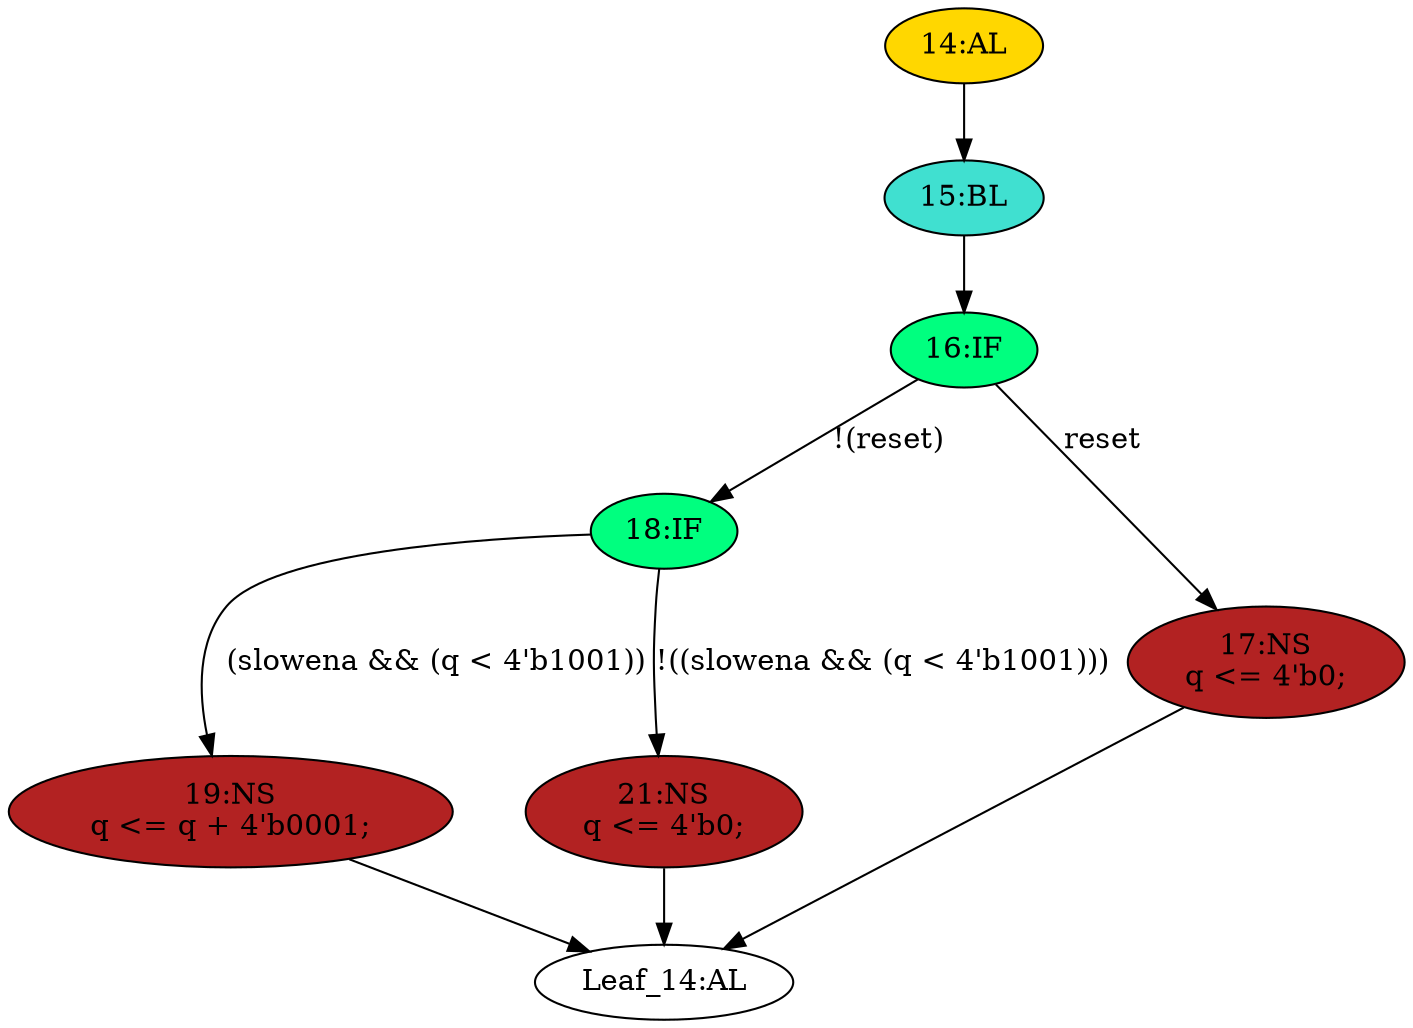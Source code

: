 strict digraph "" {
	node [label="\N"];
	"16:IF"	[ast="<pyverilog.vparser.ast.IfStatement object at 0x7ff6d22f0290>",
		fillcolor=springgreen,
		label="16:IF",
		statements="[]",
		style=filled,
		typ=IfStatement];
	"18:IF"	[ast="<pyverilog.vparser.ast.IfStatement object at 0x7ff6d22f03d0>",
		fillcolor=springgreen,
		label="18:IF",
		statements="[]",
		style=filled,
		typ=IfStatement];
	"16:IF" -> "18:IF"	[cond="['reset']",
		label="!(reset)",
		lineno=16];
	"17:NS"	[ast="<pyverilog.vparser.ast.NonblockingSubstitution object at 0x7ff6d22f08d0>",
		fillcolor=firebrick,
		label="17:NS
q <= 4'b0;",
		statements="[<pyverilog.vparser.ast.NonblockingSubstitution object at 0x7ff6d22f08d0>]",
		style=filled,
		typ=NonblockingSubstitution];
	"16:IF" -> "17:NS"	[cond="['reset']",
		label=reset,
		lineno=16];
	"15:BL"	[ast="<pyverilog.vparser.ast.Block object at 0x7ff6d22f0a50>",
		fillcolor=turquoise,
		label="15:BL",
		statements="[]",
		style=filled,
		typ=Block];
	"15:BL" -> "16:IF"	[cond="[]",
		lineno=None];
	"19:NS"	[ast="<pyverilog.vparser.ast.NonblockingSubstitution object at 0x7ff6d22f05d0>",
		fillcolor=firebrick,
		label="19:NS
q <= q + 4'b0001;",
		statements="[<pyverilog.vparser.ast.NonblockingSubstitution object at 0x7ff6d22f05d0>]",
		style=filled,
		typ=NonblockingSubstitution];
	"18:IF" -> "19:NS"	[cond="['slowena', 'q']",
		label="(slowena && (q < 4'b1001))",
		lineno=18];
	"21:NS"	[ast="<pyverilog.vparser.ast.NonblockingSubstitution object at 0x7ff6d22f0410>",
		fillcolor=firebrick,
		label="21:NS
q <= 4'b0;",
		statements="[<pyverilog.vparser.ast.NonblockingSubstitution object at 0x7ff6d22f0410>]",
		style=filled,
		typ=NonblockingSubstitution];
	"18:IF" -> "21:NS"	[cond="['slowena', 'q']",
		label="!((slowena && (q < 4'b1001)))",
		lineno=18];
	"14:AL"	[ast="<pyverilog.vparser.ast.Always object at 0x7ff6d22f0a90>",
		clk_sens=True,
		fillcolor=gold,
		label="14:AL",
		sens="['clk']",
		statements="[]",
		style=filled,
		typ=Always,
		use_var="['q', 'reset', 'slowena']"];
	"14:AL" -> "15:BL"	[cond="[]",
		lineno=None];
	"Leaf_14:AL"	[def_var="['q']",
		label="Leaf_14:AL"];
	"19:NS" -> "Leaf_14:AL"	[cond="[]",
		lineno=None];
	"17:NS" -> "Leaf_14:AL"	[cond="[]",
		lineno=None];
	"21:NS" -> "Leaf_14:AL"	[cond="[]",
		lineno=None];
}
